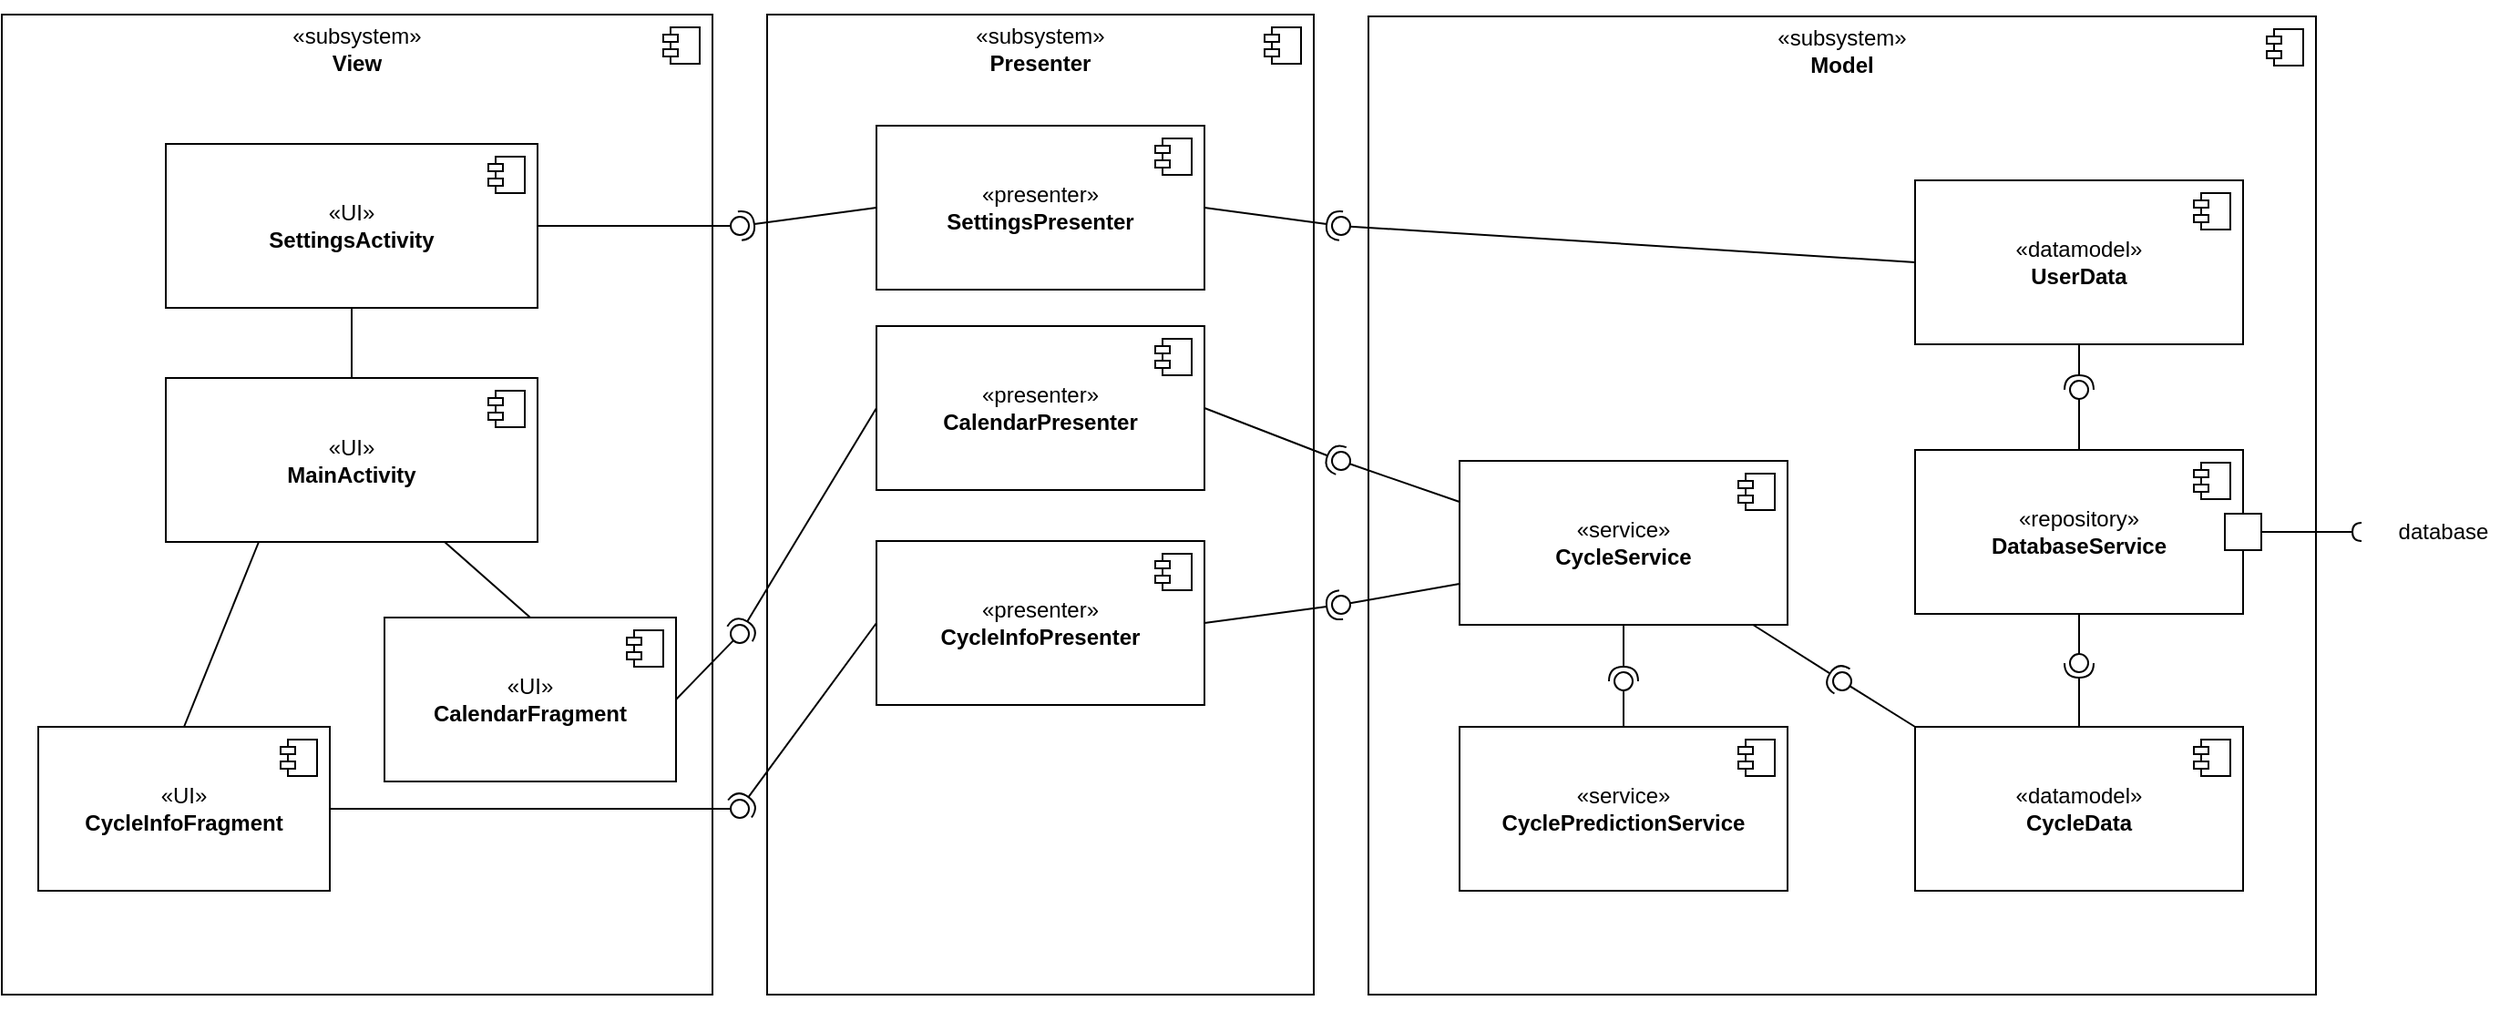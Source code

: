 <mxfile version="24.4.4" type="device">
  <diagram name="Sivu-1" id="vWKF2rC6TouZD20ziSXc">
    <mxGraphModel dx="1434" dy="781" grid="1" gridSize="10" guides="1" tooltips="1" connect="1" arrows="1" fold="1" page="1" pageScale="1" pageWidth="1169" pageHeight="827" math="0" shadow="0">
      <root>
        <mxCell id="0" />
        <mxCell id="1" parent="0" />
        <mxCell id="RZ-fybv0RQsIUhOuBCEJ-3" value="&lt;p style=&quot;line-height: 120%; padding-bottom: 500px;&quot;&gt;«subsystem»&lt;br&gt;&lt;b&gt;Presenter&lt;/b&gt;&lt;/p&gt;" style="html=1;dropTarget=0;whiteSpace=wrap;" vertex="1" parent="1">
          <mxGeometry x="670" y="169" width="300" height="538" as="geometry" />
        </mxCell>
        <mxCell id="RZ-fybv0RQsIUhOuBCEJ-4" value="" style="shape=module;jettyWidth=8;jettyHeight=4;" vertex="1" parent="RZ-fybv0RQsIUhOuBCEJ-3">
          <mxGeometry x="1" width="20" height="20" relative="1" as="geometry">
            <mxPoint x="-27" y="7" as="offset" />
          </mxGeometry>
        </mxCell>
        <mxCell id="RZ-fybv0RQsIUhOuBCEJ-9" value="&lt;p style=&quot;line-height: 120%; padding-bottom: 500px;&quot;&gt;«subsystem»&lt;br&gt;&lt;b&gt;Model&lt;/b&gt;&lt;br&gt;&lt;/p&gt;" style="html=1;dropTarget=0;whiteSpace=wrap;" vertex="1" parent="1">
          <mxGeometry x="1000" y="170" width="520" height="537" as="geometry" />
        </mxCell>
        <mxCell id="RZ-fybv0RQsIUhOuBCEJ-10" value="" style="shape=module;jettyWidth=8;jettyHeight=4;" vertex="1" parent="RZ-fybv0RQsIUhOuBCEJ-9">
          <mxGeometry x="1" width="20" height="20" relative="1" as="geometry">
            <mxPoint x="-27" y="7" as="offset" />
          </mxGeometry>
        </mxCell>
        <mxCell id="RZ-fybv0RQsIUhOuBCEJ-11" value="«repository»&lt;br&gt;&lt;b&gt;DatabaseService&lt;/b&gt;" style="html=1;dropTarget=0;whiteSpace=wrap;" vertex="1" parent="1">
          <mxGeometry x="1300" y="408" width="180" height="90" as="geometry" />
        </mxCell>
        <mxCell id="RZ-fybv0RQsIUhOuBCEJ-12" value="" style="shape=module;jettyWidth=8;jettyHeight=4;" vertex="1" parent="RZ-fybv0RQsIUhOuBCEJ-11">
          <mxGeometry x="1" width="20" height="20" relative="1" as="geometry">
            <mxPoint x="-27" y="7" as="offset" />
          </mxGeometry>
        </mxCell>
        <mxCell id="RZ-fybv0RQsIUhOuBCEJ-13" value="«service»&lt;br&gt;&lt;b&gt;CyclePredictionService&lt;/b&gt;" style="html=1;dropTarget=0;whiteSpace=wrap;" vertex="1" parent="1">
          <mxGeometry x="1050" y="560" width="180" height="90" as="geometry" />
        </mxCell>
        <mxCell id="RZ-fybv0RQsIUhOuBCEJ-14" value="" style="shape=module;jettyWidth=8;jettyHeight=4;" vertex="1" parent="RZ-fybv0RQsIUhOuBCEJ-13">
          <mxGeometry x="1" width="20" height="20" relative="1" as="geometry">
            <mxPoint x="-27" y="7" as="offset" />
          </mxGeometry>
        </mxCell>
        <mxCell id="RZ-fybv0RQsIUhOuBCEJ-15" value="«datamodel»&lt;br&gt;&lt;b&gt;UserData&lt;/b&gt;" style="html=1;dropTarget=0;whiteSpace=wrap;" vertex="1" parent="1">
          <mxGeometry x="1300" y="260" width="180" height="90" as="geometry" />
        </mxCell>
        <mxCell id="RZ-fybv0RQsIUhOuBCEJ-16" value="" style="shape=module;jettyWidth=8;jettyHeight=4;" vertex="1" parent="RZ-fybv0RQsIUhOuBCEJ-15">
          <mxGeometry x="1" width="20" height="20" relative="1" as="geometry">
            <mxPoint x="-27" y="7" as="offset" />
          </mxGeometry>
        </mxCell>
        <mxCell id="RZ-fybv0RQsIUhOuBCEJ-17" value="«datamodel»&lt;br&gt;&lt;b&gt;CycleData&lt;/b&gt;" style="html=1;dropTarget=0;whiteSpace=wrap;" vertex="1" parent="1">
          <mxGeometry x="1300" y="560" width="180" height="90" as="geometry" />
        </mxCell>
        <mxCell id="RZ-fybv0RQsIUhOuBCEJ-18" value="" style="shape=module;jettyWidth=8;jettyHeight=4;" vertex="1" parent="RZ-fybv0RQsIUhOuBCEJ-17">
          <mxGeometry x="1" width="20" height="20" relative="1" as="geometry">
            <mxPoint x="-27" y="7" as="offset" />
          </mxGeometry>
        </mxCell>
        <mxCell id="RZ-fybv0RQsIUhOuBCEJ-26" value="" style="rounded=0;orthogonalLoop=1;jettySize=auto;html=1;endArrow=halfCircle;endFill=0;endSize=6;strokeWidth=1;sketch=0;exitX=0.5;exitY=1;exitDx=0;exitDy=0;" edge="1" target="RZ-fybv0RQsIUhOuBCEJ-28" parent="1" source="RZ-fybv0RQsIUhOuBCEJ-15">
          <mxGeometry relative="1" as="geometry">
            <mxPoint x="1230" y="455" as="sourcePoint" />
          </mxGeometry>
        </mxCell>
        <mxCell id="RZ-fybv0RQsIUhOuBCEJ-27" value="" style="rounded=0;orthogonalLoop=1;jettySize=auto;html=1;endArrow=oval;endFill=0;sketch=0;sourcePerimeterSpacing=0;targetPerimeterSpacing=0;endSize=10;" edge="1" target="RZ-fybv0RQsIUhOuBCEJ-28" parent="1" source="RZ-fybv0RQsIUhOuBCEJ-11">
          <mxGeometry relative="1" as="geometry">
            <mxPoint x="1190" y="455" as="sourcePoint" />
          </mxGeometry>
        </mxCell>
        <mxCell id="RZ-fybv0RQsIUhOuBCEJ-28" value="" style="ellipse;whiteSpace=wrap;html=1;align=center;aspect=fixed;fillColor=none;strokeColor=none;resizable=0;perimeter=centerPerimeter;rotatable=0;allowArrows=0;points=[];outlineConnect=1;" vertex="1" parent="1">
          <mxGeometry x="1385" y="370" width="10" height="10" as="geometry" />
        </mxCell>
        <mxCell id="RZ-fybv0RQsIUhOuBCEJ-30" value="" style="rounded=0;orthogonalLoop=1;jettySize=auto;html=1;endArrow=halfCircle;endFill=0;endSize=6;strokeWidth=1;sketch=0;" edge="1" target="RZ-fybv0RQsIUhOuBCEJ-32" parent="1" source="RZ-fybv0RQsIUhOuBCEJ-17">
          <mxGeometry relative="1" as="geometry">
            <mxPoint x="1450" y="465" as="sourcePoint" />
          </mxGeometry>
        </mxCell>
        <mxCell id="RZ-fybv0RQsIUhOuBCEJ-31" value="" style="rounded=0;orthogonalLoop=1;jettySize=auto;html=1;endArrow=oval;endFill=0;sketch=0;sourcePerimeterSpacing=0;targetPerimeterSpacing=0;endSize=10;exitX=0.5;exitY=1;exitDx=0;exitDy=0;" edge="1" target="RZ-fybv0RQsIUhOuBCEJ-32" parent="1" source="RZ-fybv0RQsIUhOuBCEJ-11">
          <mxGeometry relative="1" as="geometry">
            <mxPoint x="1410" y="465" as="sourcePoint" />
          </mxGeometry>
        </mxCell>
        <mxCell id="RZ-fybv0RQsIUhOuBCEJ-32" value="" style="ellipse;whiteSpace=wrap;html=1;align=center;aspect=fixed;fillColor=none;strokeColor=none;resizable=0;perimeter=centerPerimeter;rotatable=0;allowArrows=0;points=[];outlineConnect=1;" vertex="1" parent="1">
          <mxGeometry x="1385" y="520" width="10" height="10" as="geometry" />
        </mxCell>
        <mxCell id="RZ-fybv0RQsIUhOuBCEJ-34" value="" style="html=1;rounded=0;" vertex="1" parent="1">
          <mxGeometry x="1470" y="443" width="20" height="20" as="geometry" />
        </mxCell>
        <mxCell id="RZ-fybv0RQsIUhOuBCEJ-35" value="" style="endArrow=none;html=1;rounded=0;align=center;verticalAlign=top;endFill=0;labelBackgroundColor=none;endSize=2;" edge="1" source="RZ-fybv0RQsIUhOuBCEJ-34" target="RZ-fybv0RQsIUhOuBCEJ-36" parent="1">
          <mxGeometry relative="1" as="geometry" />
        </mxCell>
        <mxCell id="RZ-fybv0RQsIUhOuBCEJ-36" value="" style="shape=requiredInterface;html=1;fontSize=11;align=center;fillColor=none;points=[];aspect=fixed;resizable=0;verticalAlign=bottom;labelPosition=center;verticalLabelPosition=top;flipH=1;" vertex="1" parent="1">
          <mxGeometry x="1540" y="448" width="5" height="10" as="geometry" />
        </mxCell>
        <mxCell id="RZ-fybv0RQsIUhOuBCEJ-37" value="database" style="text;html=1;align=center;verticalAlign=middle;whiteSpace=wrap;rounded=0;" vertex="1" parent="1">
          <mxGeometry x="1560" y="438" width="60" height="30" as="geometry" />
        </mxCell>
        <mxCell id="RZ-fybv0RQsIUhOuBCEJ-38" value="" style="rounded=0;orthogonalLoop=1;jettySize=auto;html=1;endArrow=halfCircle;endFill=0;endSize=6;strokeWidth=1;sketch=0;exitX=0.5;exitY=1;exitDx=0;exitDy=0;" edge="1" target="RZ-fybv0RQsIUhOuBCEJ-40" parent="1" source="RZ-fybv0RQsIUhOuBCEJ-41">
          <mxGeometry relative="1" as="geometry">
            <mxPoint x="1290" y="615" as="sourcePoint" />
          </mxGeometry>
        </mxCell>
        <mxCell id="RZ-fybv0RQsIUhOuBCEJ-39" value="" style="rounded=0;orthogonalLoop=1;jettySize=auto;html=1;endArrow=oval;endFill=0;sketch=0;sourcePerimeterSpacing=0;targetPerimeterSpacing=0;endSize=10;exitX=0.5;exitY=0;exitDx=0;exitDy=0;" edge="1" target="RZ-fybv0RQsIUhOuBCEJ-40" parent="1" source="RZ-fybv0RQsIUhOuBCEJ-13">
          <mxGeometry relative="1" as="geometry">
            <mxPoint x="1250" y="615" as="sourcePoint" />
          </mxGeometry>
        </mxCell>
        <mxCell id="RZ-fybv0RQsIUhOuBCEJ-40" value="" style="ellipse;whiteSpace=wrap;html=1;align=center;aspect=fixed;fillColor=none;strokeColor=none;resizable=0;perimeter=centerPerimeter;rotatable=0;allowArrows=0;points=[];outlineConnect=1;" vertex="1" parent="1">
          <mxGeometry x="1135" y="530" width="10" height="10" as="geometry" />
        </mxCell>
        <mxCell id="RZ-fybv0RQsIUhOuBCEJ-41" value="«service»&lt;br&gt;&lt;b&gt;CycleService&lt;/b&gt;" style="html=1;dropTarget=0;whiteSpace=wrap;" vertex="1" parent="1">
          <mxGeometry x="1050" y="414" width="180" height="90" as="geometry" />
        </mxCell>
        <mxCell id="RZ-fybv0RQsIUhOuBCEJ-42" value="" style="shape=module;jettyWidth=8;jettyHeight=4;" vertex="1" parent="RZ-fybv0RQsIUhOuBCEJ-41">
          <mxGeometry x="1" width="20" height="20" relative="1" as="geometry">
            <mxPoint x="-27" y="7" as="offset" />
          </mxGeometry>
        </mxCell>
        <mxCell id="RZ-fybv0RQsIUhOuBCEJ-43" value="" style="rounded=0;orthogonalLoop=1;jettySize=auto;html=1;endArrow=halfCircle;endFill=0;endSize=6;strokeWidth=1;sketch=0;" edge="1" target="RZ-fybv0RQsIUhOuBCEJ-45" parent="1" source="RZ-fybv0RQsIUhOuBCEJ-41">
          <mxGeometry relative="1" as="geometry">
            <mxPoint x="1250" y="505" as="sourcePoint" />
          </mxGeometry>
        </mxCell>
        <mxCell id="RZ-fybv0RQsIUhOuBCEJ-44" value="" style="rounded=0;orthogonalLoop=1;jettySize=auto;html=1;endArrow=oval;endFill=0;sketch=0;sourcePerimeterSpacing=0;targetPerimeterSpacing=0;endSize=10;exitX=0;exitY=0;exitDx=0;exitDy=0;" edge="1" target="RZ-fybv0RQsIUhOuBCEJ-45" parent="1" source="RZ-fybv0RQsIUhOuBCEJ-17">
          <mxGeometry relative="1" as="geometry">
            <mxPoint x="1210" y="505" as="sourcePoint" />
          </mxGeometry>
        </mxCell>
        <mxCell id="RZ-fybv0RQsIUhOuBCEJ-45" value="" style="ellipse;whiteSpace=wrap;html=1;align=center;aspect=fixed;fillColor=none;strokeColor=none;resizable=0;perimeter=centerPerimeter;rotatable=0;allowArrows=0;points=[];outlineConnect=1;" vertex="1" parent="1">
          <mxGeometry x="1255" y="530" width="10" height="10" as="geometry" />
        </mxCell>
        <mxCell id="RZ-fybv0RQsIUhOuBCEJ-53" value="" style="group" vertex="1" connectable="0" parent="1">
          <mxGeometry x="300" y="169" width="340" height="538" as="geometry" />
        </mxCell>
        <mxCell id="RZ-fybv0RQsIUhOuBCEJ-1" value="&lt;p style=&quot;line-height: 120%; padding-bottom: 500px;&quot;&gt;«subsystem»&lt;br&gt;&lt;b&gt;View&lt;/b&gt;&lt;/p&gt;" style="html=1;dropTarget=0;whiteSpace=wrap;" vertex="1" parent="RZ-fybv0RQsIUhOuBCEJ-53">
          <mxGeometry x="-50" width="390" height="538" as="geometry" />
        </mxCell>
        <mxCell id="RZ-fybv0RQsIUhOuBCEJ-2" value="" style="shape=module;jettyWidth=8;jettyHeight=4;" vertex="1" parent="RZ-fybv0RQsIUhOuBCEJ-1">
          <mxGeometry x="1" width="20" height="20" relative="1" as="geometry">
            <mxPoint x="-27" y="7" as="offset" />
          </mxGeometry>
        </mxCell>
        <mxCell id="RZ-fybv0RQsIUhOuBCEJ-47" value="«UI»&lt;br&gt;&lt;b&gt;MainActivity&lt;/b&gt;" style="html=1;dropTarget=0;whiteSpace=wrap;" vertex="1" parent="RZ-fybv0RQsIUhOuBCEJ-53">
          <mxGeometry x="40" y="199.5" width="204" height="90" as="geometry" />
        </mxCell>
        <mxCell id="RZ-fybv0RQsIUhOuBCEJ-48" value="" style="shape=module;jettyWidth=8;jettyHeight=4;" vertex="1" parent="RZ-fybv0RQsIUhOuBCEJ-47">
          <mxGeometry x="1" width="20" height="20" relative="1" as="geometry">
            <mxPoint x="-27" y="7" as="offset" />
          </mxGeometry>
        </mxCell>
        <mxCell id="RZ-fybv0RQsIUhOuBCEJ-49" value="«UI»&lt;br&gt;&lt;b&gt;CalendarFragment&lt;/b&gt;" style="html=1;dropTarget=0;whiteSpace=wrap;" vertex="1" parent="RZ-fybv0RQsIUhOuBCEJ-53">
          <mxGeometry x="160" y="331" width="160" height="90" as="geometry" />
        </mxCell>
        <mxCell id="RZ-fybv0RQsIUhOuBCEJ-50" value="" style="shape=module;jettyWidth=8;jettyHeight=4;" vertex="1" parent="RZ-fybv0RQsIUhOuBCEJ-49">
          <mxGeometry x="1" width="20" height="20" relative="1" as="geometry">
            <mxPoint x="-27" y="7" as="offset" />
          </mxGeometry>
        </mxCell>
        <mxCell id="RZ-fybv0RQsIUhOuBCEJ-51" value="«UI»&lt;br&gt;&lt;b&gt;SettingsActivity&lt;/b&gt;" style="html=1;dropTarget=0;whiteSpace=wrap;" vertex="1" parent="RZ-fybv0RQsIUhOuBCEJ-53">
          <mxGeometry x="40" y="71" width="204" height="90" as="geometry" />
        </mxCell>
        <mxCell id="RZ-fybv0RQsIUhOuBCEJ-52" value="" style="shape=module;jettyWidth=8;jettyHeight=4;" vertex="1" parent="RZ-fybv0RQsIUhOuBCEJ-51">
          <mxGeometry x="1" width="20" height="20" relative="1" as="geometry">
            <mxPoint x="-27" y="7" as="offset" />
          </mxGeometry>
        </mxCell>
        <mxCell id="RZ-fybv0RQsIUhOuBCEJ-67" value="«UI»&lt;br&gt;&lt;b&gt;CycleInfoFragment&lt;/b&gt;" style="html=1;dropTarget=0;whiteSpace=wrap;" vertex="1" parent="RZ-fybv0RQsIUhOuBCEJ-53">
          <mxGeometry x="-30" y="391" width="160" height="90" as="geometry" />
        </mxCell>
        <mxCell id="RZ-fybv0RQsIUhOuBCEJ-68" value="" style="shape=module;jettyWidth=8;jettyHeight=4;" vertex="1" parent="RZ-fybv0RQsIUhOuBCEJ-67">
          <mxGeometry x="1" width="20" height="20" relative="1" as="geometry">
            <mxPoint x="-27" y="7" as="offset" />
          </mxGeometry>
        </mxCell>
        <mxCell id="RZ-fybv0RQsIUhOuBCEJ-86" value="" style="endArrow=none;html=1;rounded=0;entryX=0.25;entryY=1;entryDx=0;entryDy=0;exitX=0.5;exitY=0;exitDx=0;exitDy=0;" edge="1" parent="RZ-fybv0RQsIUhOuBCEJ-53" source="RZ-fybv0RQsIUhOuBCEJ-67" target="RZ-fybv0RQsIUhOuBCEJ-47">
          <mxGeometry width="50" height="50" relative="1" as="geometry">
            <mxPoint x="360" y="341" as="sourcePoint" />
            <mxPoint x="410" y="291" as="targetPoint" />
          </mxGeometry>
        </mxCell>
        <mxCell id="RZ-fybv0RQsIUhOuBCEJ-87" value="" style="endArrow=none;html=1;rounded=0;entryX=0.75;entryY=1;entryDx=0;entryDy=0;exitX=0.5;exitY=0;exitDx=0;exitDy=0;" edge="1" parent="RZ-fybv0RQsIUhOuBCEJ-53" source="RZ-fybv0RQsIUhOuBCEJ-49" target="RZ-fybv0RQsIUhOuBCEJ-47">
          <mxGeometry width="50" height="50" relative="1" as="geometry">
            <mxPoint x="360" y="341" as="sourcePoint" />
            <mxPoint x="410" y="291" as="targetPoint" />
          </mxGeometry>
        </mxCell>
        <mxCell id="RZ-fybv0RQsIUhOuBCEJ-94" value="" style="endArrow=none;html=1;rounded=0;entryX=0.5;entryY=1;entryDx=0;entryDy=0;" edge="1" parent="RZ-fybv0RQsIUhOuBCEJ-53" source="RZ-fybv0RQsIUhOuBCEJ-47" target="RZ-fybv0RQsIUhOuBCEJ-51">
          <mxGeometry width="50" height="50" relative="1" as="geometry">
            <mxPoint x="410" y="341" as="sourcePoint" />
            <mxPoint x="460" y="291" as="targetPoint" />
          </mxGeometry>
        </mxCell>
        <mxCell id="RZ-fybv0RQsIUhOuBCEJ-65" value="«presenter»&lt;br&gt;&lt;b&gt;CycleInfoPresenter&lt;/b&gt;" style="html=1;dropTarget=0;whiteSpace=wrap;" vertex="1" parent="1">
          <mxGeometry x="730" y="458" width="180" height="90" as="geometry" />
        </mxCell>
        <mxCell id="RZ-fybv0RQsIUhOuBCEJ-66" value="" style="shape=module;jettyWidth=8;jettyHeight=4;" vertex="1" parent="RZ-fybv0RQsIUhOuBCEJ-65">
          <mxGeometry x="1" width="20" height="20" relative="1" as="geometry">
            <mxPoint x="-27" y="7" as="offset" />
          </mxGeometry>
        </mxCell>
        <mxCell id="RZ-fybv0RQsIUhOuBCEJ-69" value="«presenter»&lt;br&gt;&lt;b&gt;CalendarPresenter&lt;/b&gt;" style="html=1;dropTarget=0;whiteSpace=wrap;" vertex="1" parent="1">
          <mxGeometry x="730" y="340" width="180" height="90" as="geometry" />
        </mxCell>
        <mxCell id="RZ-fybv0RQsIUhOuBCEJ-70" value="" style="shape=module;jettyWidth=8;jettyHeight=4;" vertex="1" parent="RZ-fybv0RQsIUhOuBCEJ-69">
          <mxGeometry x="1" width="20" height="20" relative="1" as="geometry">
            <mxPoint x="-27" y="7" as="offset" />
          </mxGeometry>
        </mxCell>
        <mxCell id="RZ-fybv0RQsIUhOuBCEJ-71" value="«presenter»&lt;br&gt;&lt;b&gt;SettingsPresenter&lt;/b&gt;" style="html=1;dropTarget=0;whiteSpace=wrap;" vertex="1" parent="1">
          <mxGeometry x="730" y="230" width="180" height="90" as="geometry" />
        </mxCell>
        <mxCell id="RZ-fybv0RQsIUhOuBCEJ-72" value="" style="shape=module;jettyWidth=8;jettyHeight=4;" vertex="1" parent="RZ-fybv0RQsIUhOuBCEJ-71">
          <mxGeometry x="1" width="20" height="20" relative="1" as="geometry">
            <mxPoint x="-27" y="7" as="offset" />
          </mxGeometry>
        </mxCell>
        <mxCell id="RZ-fybv0RQsIUhOuBCEJ-74" value="" style="rounded=0;orthogonalLoop=1;jettySize=auto;html=1;endArrow=halfCircle;endFill=0;endSize=6;strokeWidth=1;sketch=0;exitX=1;exitY=0.5;exitDx=0;exitDy=0;" edge="1" target="RZ-fybv0RQsIUhOuBCEJ-76" parent="1" source="RZ-fybv0RQsIUhOuBCEJ-71">
          <mxGeometry relative="1" as="geometry">
            <mxPoint x="1130" y="365" as="sourcePoint" />
          </mxGeometry>
        </mxCell>
        <mxCell id="RZ-fybv0RQsIUhOuBCEJ-75" value="" style="rounded=0;orthogonalLoop=1;jettySize=auto;html=1;endArrow=oval;endFill=0;sketch=0;sourcePerimeterSpacing=0;targetPerimeterSpacing=0;endSize=10;exitX=0;exitY=0.5;exitDx=0;exitDy=0;" edge="1" target="RZ-fybv0RQsIUhOuBCEJ-76" parent="1" source="RZ-fybv0RQsIUhOuBCEJ-15">
          <mxGeometry relative="1" as="geometry">
            <mxPoint x="1090" y="365" as="sourcePoint" />
          </mxGeometry>
        </mxCell>
        <mxCell id="RZ-fybv0RQsIUhOuBCEJ-76" value="" style="ellipse;whiteSpace=wrap;html=1;align=center;aspect=fixed;fillColor=none;strokeColor=none;resizable=0;perimeter=centerPerimeter;rotatable=0;allowArrows=0;points=[];outlineConnect=1;" vertex="1" parent="1">
          <mxGeometry x="980" y="280" width="10" height="10" as="geometry" />
        </mxCell>
        <mxCell id="RZ-fybv0RQsIUhOuBCEJ-77" value="" style="rounded=0;orthogonalLoop=1;jettySize=auto;html=1;endArrow=halfCircle;endFill=0;endSize=6;strokeWidth=1;sketch=0;exitX=1;exitY=0.5;exitDx=0;exitDy=0;" edge="1" target="RZ-fybv0RQsIUhOuBCEJ-79" parent="1" source="RZ-fybv0RQsIUhOuBCEJ-69">
          <mxGeometry relative="1" as="geometry">
            <mxPoint x="990" y="435" as="sourcePoint" />
          </mxGeometry>
        </mxCell>
        <mxCell id="RZ-fybv0RQsIUhOuBCEJ-78" value="" style="rounded=0;orthogonalLoop=1;jettySize=auto;html=1;endArrow=oval;endFill=0;sketch=0;sourcePerimeterSpacing=0;targetPerimeterSpacing=0;endSize=10;exitX=0;exitY=0.25;exitDx=0;exitDy=0;" edge="1" target="RZ-fybv0RQsIUhOuBCEJ-79" parent="1" source="RZ-fybv0RQsIUhOuBCEJ-41">
          <mxGeometry relative="1" as="geometry">
            <mxPoint x="950" y="435" as="sourcePoint" />
          </mxGeometry>
        </mxCell>
        <mxCell id="RZ-fybv0RQsIUhOuBCEJ-79" value="" style="ellipse;whiteSpace=wrap;html=1;align=center;aspect=fixed;fillColor=none;strokeColor=none;resizable=0;perimeter=centerPerimeter;rotatable=0;allowArrows=0;points=[];outlineConnect=1;" vertex="1" parent="1">
          <mxGeometry x="980" y="409" width="10" height="10" as="geometry" />
        </mxCell>
        <mxCell id="RZ-fybv0RQsIUhOuBCEJ-80" value="" style="rounded=0;orthogonalLoop=1;jettySize=auto;html=1;endArrow=halfCircle;endFill=0;endSize=6;strokeWidth=1;sketch=0;exitX=1;exitY=0.5;exitDx=0;exitDy=0;" edge="1" target="RZ-fybv0RQsIUhOuBCEJ-82" parent="1" source="RZ-fybv0RQsIUhOuBCEJ-65">
          <mxGeometry relative="1" as="geometry">
            <mxPoint x="1010" y="465" as="sourcePoint" />
          </mxGeometry>
        </mxCell>
        <mxCell id="RZ-fybv0RQsIUhOuBCEJ-81" value="" style="rounded=0;orthogonalLoop=1;jettySize=auto;html=1;endArrow=oval;endFill=0;sketch=0;sourcePerimeterSpacing=0;targetPerimeterSpacing=0;endSize=10;exitX=0;exitY=0.75;exitDx=0;exitDy=0;" edge="1" target="RZ-fybv0RQsIUhOuBCEJ-82" parent="1" source="RZ-fybv0RQsIUhOuBCEJ-41">
          <mxGeometry relative="1" as="geometry">
            <mxPoint x="970" y="465" as="sourcePoint" />
          </mxGeometry>
        </mxCell>
        <mxCell id="RZ-fybv0RQsIUhOuBCEJ-82" value="" style="ellipse;whiteSpace=wrap;html=1;align=center;aspect=fixed;fillColor=none;strokeColor=none;resizable=0;perimeter=centerPerimeter;rotatable=0;allowArrows=0;points=[];outlineConnect=1;" vertex="1" parent="1">
          <mxGeometry x="980" y="488" width="10" height="10" as="geometry" />
        </mxCell>
        <mxCell id="RZ-fybv0RQsIUhOuBCEJ-83" value="" style="rounded=0;orthogonalLoop=1;jettySize=auto;html=1;endArrow=halfCircle;endFill=0;endSize=6;strokeWidth=1;sketch=0;exitX=0;exitY=0.5;exitDx=0;exitDy=0;" edge="1" target="RZ-fybv0RQsIUhOuBCEJ-85" parent="1" source="RZ-fybv0RQsIUhOuBCEJ-71">
          <mxGeometry relative="1" as="geometry">
            <mxPoint x="740" y="365" as="sourcePoint" />
          </mxGeometry>
        </mxCell>
        <mxCell id="RZ-fybv0RQsIUhOuBCEJ-84" value="" style="rounded=0;orthogonalLoop=1;jettySize=auto;html=1;endArrow=oval;endFill=0;sketch=0;sourcePerimeterSpacing=0;targetPerimeterSpacing=0;endSize=10;" edge="1" target="RZ-fybv0RQsIUhOuBCEJ-85" parent="1" source="RZ-fybv0RQsIUhOuBCEJ-51">
          <mxGeometry relative="1" as="geometry">
            <mxPoint x="700" y="365" as="sourcePoint" />
          </mxGeometry>
        </mxCell>
        <mxCell id="RZ-fybv0RQsIUhOuBCEJ-85" value="" style="ellipse;whiteSpace=wrap;html=1;align=center;aspect=fixed;fillColor=none;strokeColor=none;resizable=0;perimeter=centerPerimeter;rotatable=0;allowArrows=0;points=[];outlineConnect=1;" vertex="1" parent="1">
          <mxGeometry x="650" y="280" width="10" height="10" as="geometry" />
        </mxCell>
        <mxCell id="RZ-fybv0RQsIUhOuBCEJ-88" value="" style="rounded=0;orthogonalLoop=1;jettySize=auto;html=1;endArrow=halfCircle;endFill=0;endSize=6;strokeWidth=1;sketch=0;exitX=0;exitY=0.5;exitDx=0;exitDy=0;" edge="1" target="RZ-fybv0RQsIUhOuBCEJ-90" parent="1" source="RZ-fybv0RQsIUhOuBCEJ-69">
          <mxGeometry relative="1" as="geometry">
            <mxPoint x="730" y="515" as="sourcePoint" />
          </mxGeometry>
        </mxCell>
        <mxCell id="RZ-fybv0RQsIUhOuBCEJ-89" value="" style="rounded=0;orthogonalLoop=1;jettySize=auto;html=1;endArrow=oval;endFill=0;sketch=0;sourcePerimeterSpacing=0;targetPerimeterSpacing=0;endSize=10;exitX=1;exitY=0.5;exitDx=0;exitDy=0;" edge="1" target="RZ-fybv0RQsIUhOuBCEJ-90" parent="1" source="RZ-fybv0RQsIUhOuBCEJ-49">
          <mxGeometry relative="1" as="geometry">
            <mxPoint x="690" y="515" as="sourcePoint" />
          </mxGeometry>
        </mxCell>
        <mxCell id="RZ-fybv0RQsIUhOuBCEJ-90" value="" style="ellipse;whiteSpace=wrap;html=1;align=center;aspect=fixed;fillColor=none;strokeColor=none;resizable=0;perimeter=centerPerimeter;rotatable=0;allowArrows=0;points=[];outlineConnect=1;" vertex="1" parent="1">
          <mxGeometry x="650" y="504" width="10" height="10" as="geometry" />
        </mxCell>
        <mxCell id="RZ-fybv0RQsIUhOuBCEJ-91" value="" style="rounded=0;orthogonalLoop=1;jettySize=auto;html=1;endArrow=halfCircle;endFill=0;endSize=6;strokeWidth=1;sketch=0;exitX=0;exitY=0.5;exitDx=0;exitDy=0;" edge="1" target="RZ-fybv0RQsIUhOuBCEJ-93" parent="1" source="RZ-fybv0RQsIUhOuBCEJ-65">
          <mxGeometry relative="1" as="geometry">
            <mxPoint x="730" y="515" as="sourcePoint" />
          </mxGeometry>
        </mxCell>
        <mxCell id="RZ-fybv0RQsIUhOuBCEJ-92" value="" style="rounded=0;orthogonalLoop=1;jettySize=auto;html=1;endArrow=oval;endFill=0;sketch=0;sourcePerimeterSpacing=0;targetPerimeterSpacing=0;endSize=10;exitX=1;exitY=0.5;exitDx=0;exitDy=0;" edge="1" target="RZ-fybv0RQsIUhOuBCEJ-93" parent="1" source="RZ-fybv0RQsIUhOuBCEJ-67">
          <mxGeometry relative="1" as="geometry">
            <mxPoint x="690" y="515" as="sourcePoint" />
          </mxGeometry>
        </mxCell>
        <mxCell id="RZ-fybv0RQsIUhOuBCEJ-93" value="" style="ellipse;whiteSpace=wrap;html=1;align=center;aspect=fixed;fillColor=none;strokeColor=none;resizable=0;perimeter=centerPerimeter;rotatable=0;allowArrows=0;points=[];outlineConnect=1;" vertex="1" parent="1">
          <mxGeometry x="650" y="600" width="10" height="10" as="geometry" />
        </mxCell>
      </root>
    </mxGraphModel>
  </diagram>
</mxfile>
